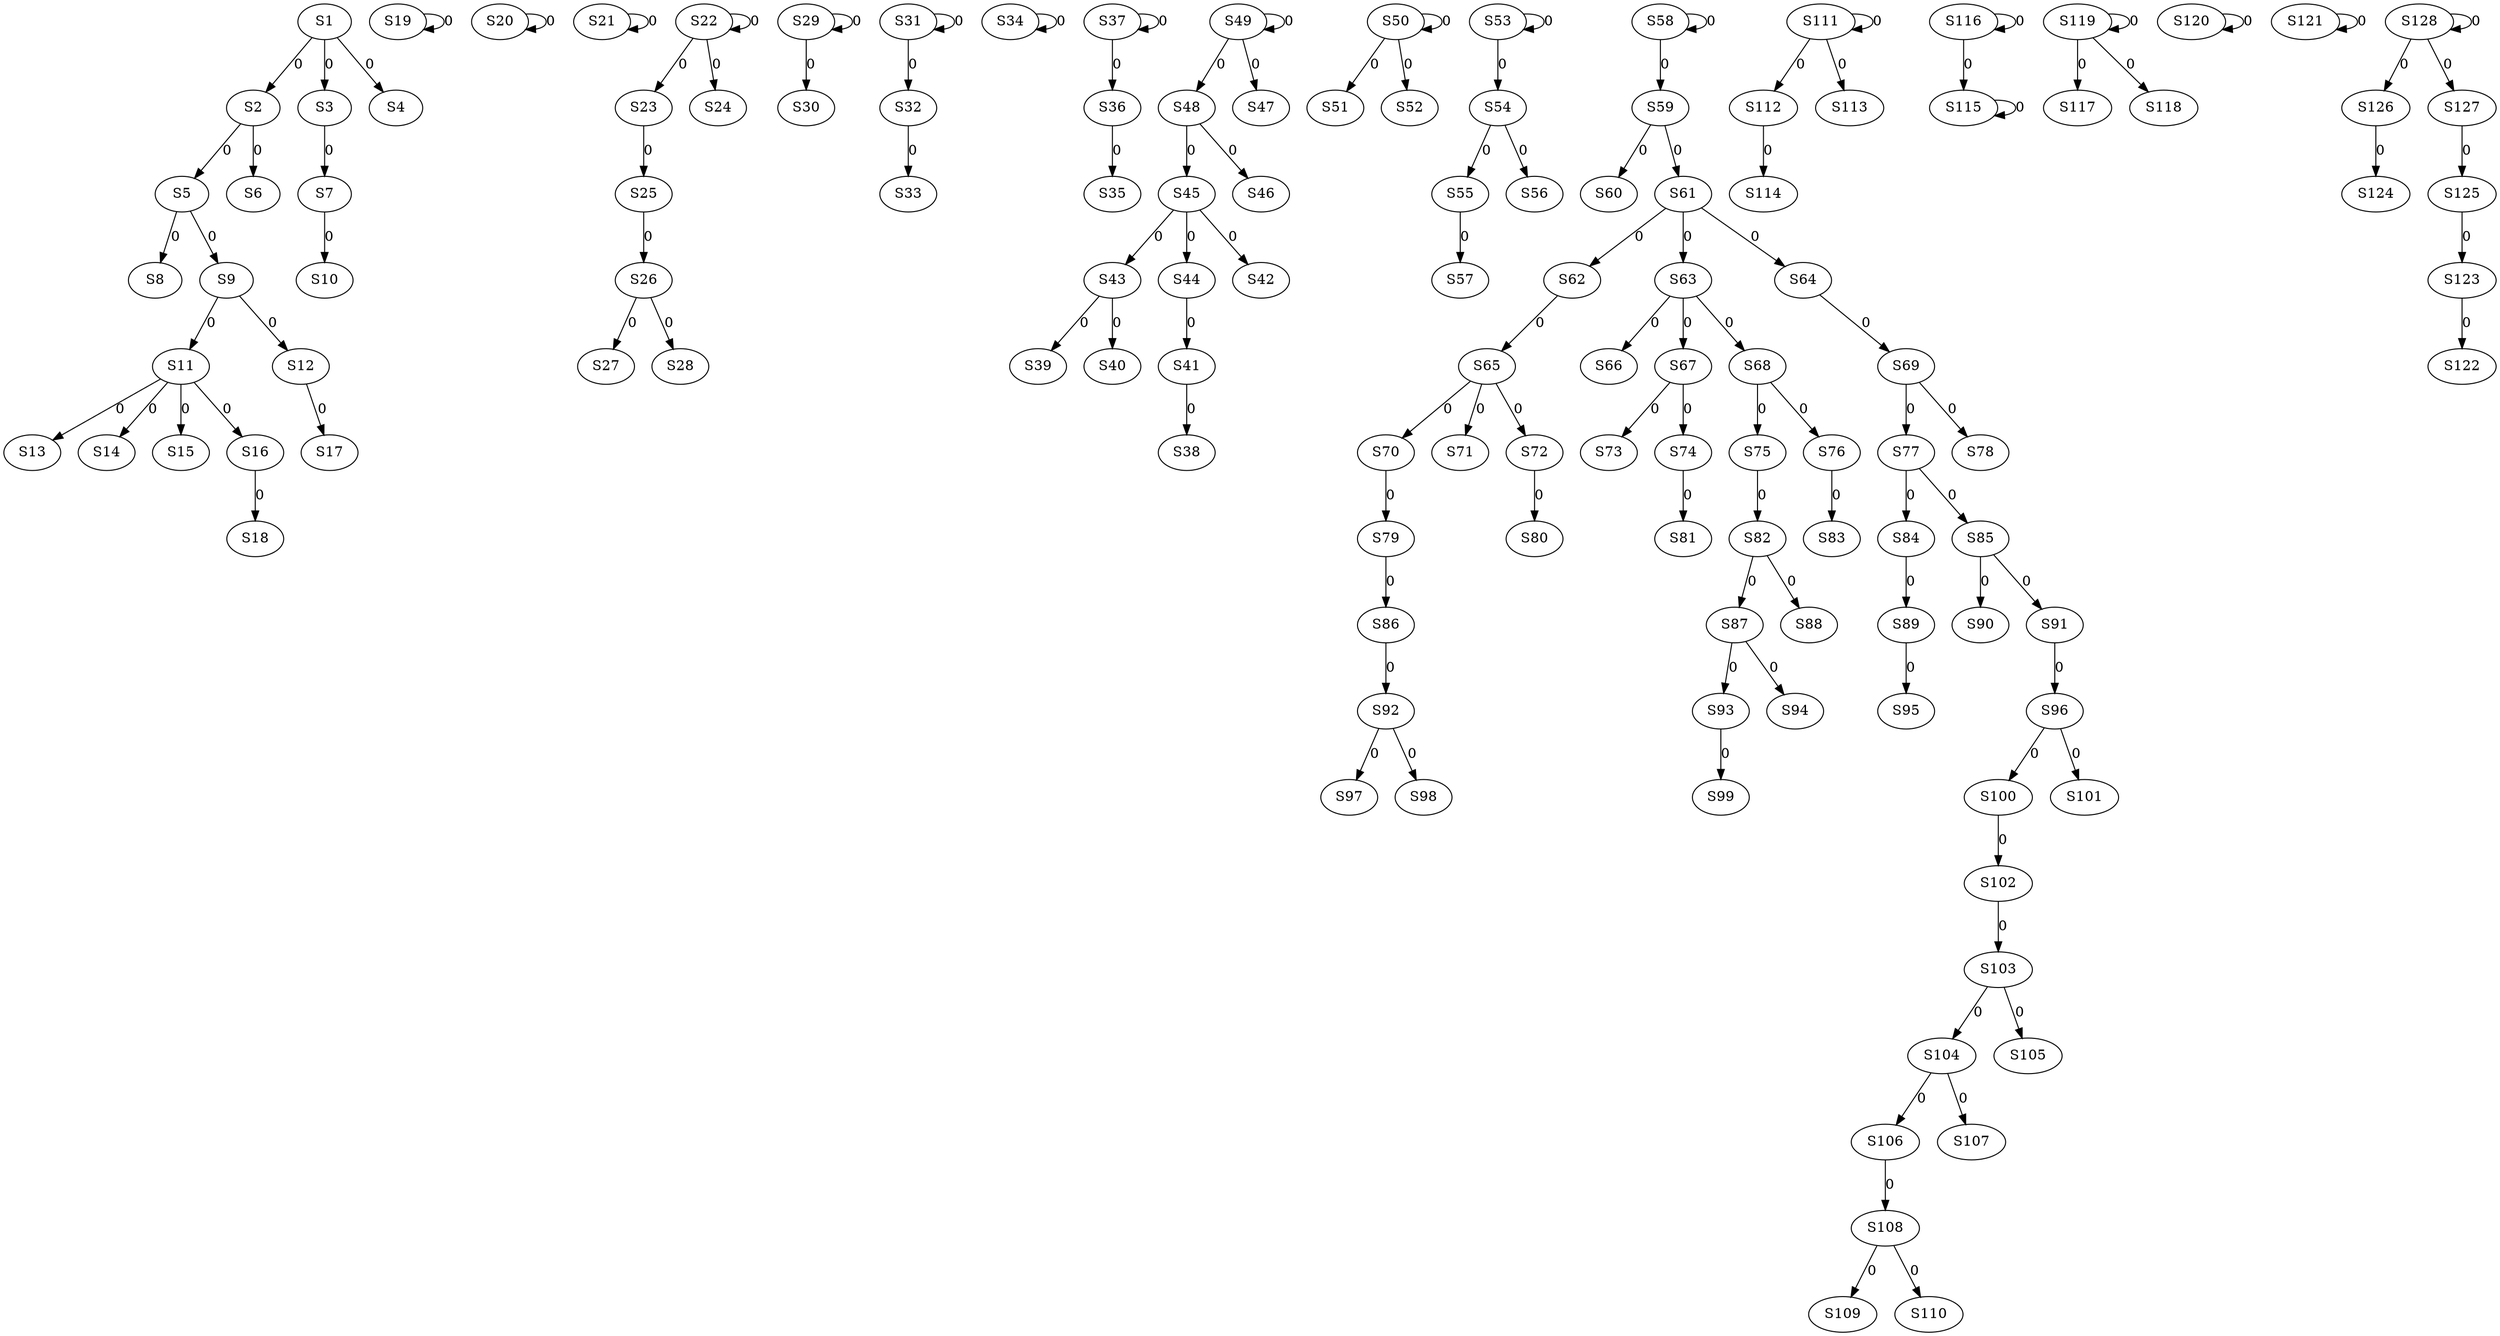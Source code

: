 strict digraph {
	S1 -> S2 [ label = 0 ];
	S1 -> S3 [ label = 0 ];
	S1 -> S4 [ label = 0 ];
	S2 -> S5 [ label = 0 ];
	S2 -> S6 [ label = 0 ];
	S3 -> S7 [ label = 0 ];
	S5 -> S8 [ label = 0 ];
	S5 -> S9 [ label = 0 ];
	S7 -> S10 [ label = 0 ];
	S9 -> S11 [ label = 0 ];
	S9 -> S12 [ label = 0 ];
	S11 -> S13 [ label = 0 ];
	S11 -> S14 [ label = 0 ];
	S11 -> S15 [ label = 0 ];
	S11 -> S16 [ label = 0 ];
	S12 -> S17 [ label = 0 ];
	S16 -> S18 [ label = 0 ];
	S19 -> S19 [ label = 0 ];
	S20 -> S20 [ label = 0 ];
	S21 -> S21 [ label = 0 ];
	S22 -> S22 [ label = 0 ];
	S22 -> S23 [ label = 0 ];
	S22 -> S24 [ label = 0 ];
	S23 -> S25 [ label = 0 ];
	S25 -> S26 [ label = 0 ];
	S26 -> S27 [ label = 0 ];
	S26 -> S28 [ label = 0 ];
	S29 -> S29 [ label = 0 ];
	S29 -> S30 [ label = 0 ];
	S31 -> S31 [ label = 0 ];
	S31 -> S32 [ label = 0 ];
	S32 -> S33 [ label = 0 ];
	S34 -> S34 [ label = 0 ];
	S36 -> S35 [ label = 0 ];
	S37 -> S36 [ label = 0 ];
	S37 -> S37 [ label = 0 ];
	S41 -> S38 [ label = 0 ];
	S43 -> S39 [ label = 0 ];
	S43 -> S40 [ label = 0 ];
	S44 -> S41 [ label = 0 ];
	S45 -> S42 [ label = 0 ];
	S45 -> S43 [ label = 0 ];
	S45 -> S44 [ label = 0 ];
	S48 -> S45 [ label = 0 ];
	S48 -> S46 [ label = 0 ];
	S49 -> S47 [ label = 0 ];
	S49 -> S48 [ label = 0 ];
	S49 -> S49 [ label = 0 ];
	S50 -> S50 [ label = 0 ];
	S50 -> S51 [ label = 0 ];
	S50 -> S52 [ label = 0 ];
	S53 -> S53 [ label = 0 ];
	S53 -> S54 [ label = 0 ];
	S54 -> S55 [ label = 0 ];
	S54 -> S56 [ label = 0 ];
	S55 -> S57 [ label = 0 ];
	S58 -> S58 [ label = 0 ];
	S58 -> S59 [ label = 0 ];
	S59 -> S60 [ label = 0 ];
	S59 -> S61 [ label = 0 ];
	S61 -> S62 [ label = 0 ];
	S61 -> S63 [ label = 0 ];
	S61 -> S64 [ label = 0 ];
	S62 -> S65 [ label = 0 ];
	S63 -> S66 [ label = 0 ];
	S63 -> S67 [ label = 0 ];
	S63 -> S68 [ label = 0 ];
	S64 -> S69 [ label = 0 ];
	S65 -> S70 [ label = 0 ];
	S65 -> S71 [ label = 0 ];
	S65 -> S72 [ label = 0 ];
	S67 -> S73 [ label = 0 ];
	S67 -> S74 [ label = 0 ];
	S68 -> S75 [ label = 0 ];
	S68 -> S76 [ label = 0 ];
	S69 -> S77 [ label = 0 ];
	S69 -> S78 [ label = 0 ];
	S70 -> S79 [ label = 0 ];
	S72 -> S80 [ label = 0 ];
	S74 -> S81 [ label = 0 ];
	S75 -> S82 [ label = 0 ];
	S76 -> S83 [ label = 0 ];
	S77 -> S84 [ label = 0 ];
	S77 -> S85 [ label = 0 ];
	S79 -> S86 [ label = 0 ];
	S82 -> S87 [ label = 0 ];
	S82 -> S88 [ label = 0 ];
	S84 -> S89 [ label = 0 ];
	S85 -> S90 [ label = 0 ];
	S85 -> S91 [ label = 0 ];
	S86 -> S92 [ label = 0 ];
	S87 -> S93 [ label = 0 ];
	S87 -> S94 [ label = 0 ];
	S89 -> S95 [ label = 0 ];
	S91 -> S96 [ label = 0 ];
	S92 -> S97 [ label = 0 ];
	S92 -> S98 [ label = 0 ];
	S93 -> S99 [ label = 0 ];
	S96 -> S100 [ label = 0 ];
	S96 -> S101 [ label = 0 ];
	S100 -> S102 [ label = 0 ];
	S102 -> S103 [ label = 0 ];
	S103 -> S104 [ label = 0 ];
	S103 -> S105 [ label = 0 ];
	S104 -> S106 [ label = 0 ];
	S104 -> S107 [ label = 0 ];
	S106 -> S108 [ label = 0 ];
	S108 -> S109 [ label = 0 ];
	S108 -> S110 [ label = 0 ];
	S111 -> S111 [ label = 0 ];
	S111 -> S112 [ label = 0 ];
	S111 -> S113 [ label = 0 ];
	S112 -> S114 [ label = 0 ];
	S115 -> S115 [ label = 0 ];
	S116 -> S116 [ label = 0 ];
	S119 -> S117 [ label = 0 ];
	S119 -> S118 [ label = 0 ];
	S119 -> S119 [ label = 0 ];
	S120 -> S120 [ label = 0 ];
	S121 -> S121 [ label = 0 ];
	S123 -> S122 [ label = 0 ];
	S125 -> S123 [ label = 0 ];
	S126 -> S124 [ label = 0 ];
	S127 -> S125 [ label = 0 ];
	S128 -> S126 [ label = 0 ];
	S128 -> S127 [ label = 0 ];
	S128 -> S128 [ label = 0 ];
	S116 -> S115 [ label = 0 ];
}